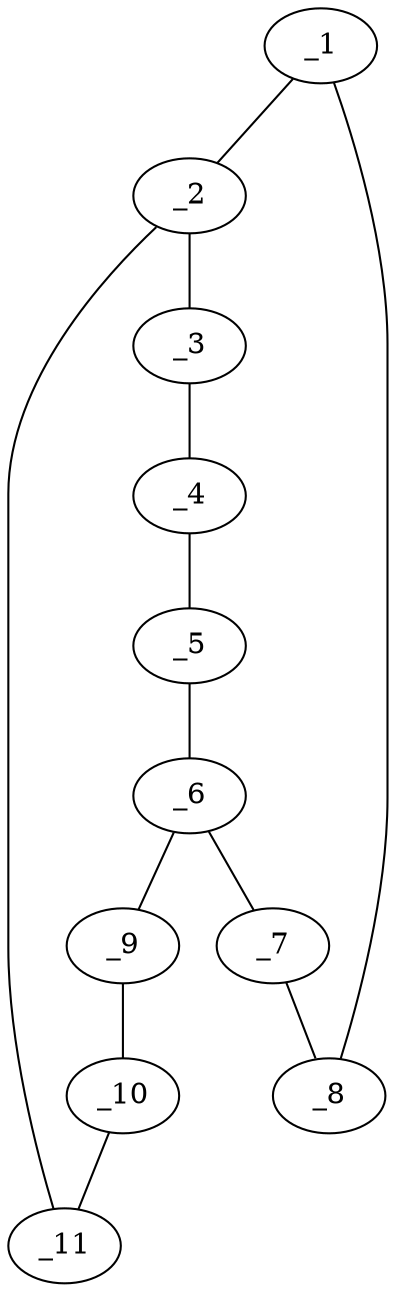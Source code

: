 graph molid626544 {
	_1	 [charge=0,
		chem=2,
		symbol="O  ",
		x="2.1045",
		y="-0.4859"];
	_2	 [charge=0,
		chem=17,
		symbol="Si ",
		x="4.7075",
		y="0.3219"];
	_1 -- _2	 [valence=1];
	_8	 [charge=0,
		chem=1,
		symbol="C  ",
		x=2,
		y="-1.4804"];
	_1 -- _8	 [valence=1];
	_3	 [charge=0,
		chem=2,
		symbol="O  ",
		x="4.629",
		y="1.7827"];
	_2 -- _3	 [valence=1];
	_11	 [charge=0,
		chem=2,
		symbol="O  ",
		x="6.5722",
		y="-0.1258"];
	_2 -- _11	 [valence=1];
	_4	 [charge=0,
		chem=1,
		symbol="C  ",
		x="3.6345",
		y="1.8872"];
	_3 -- _4	 [valence=1];
	_5	 [charge=0,
		chem=1,
		symbol="C  ",
		x="3.2278",
		y="0.9736"];
	_4 -- _5	 [valence=1];
	_6	 [charge=0,
		chem=4,
		symbol="N  ",
		x="4.4487",
		y="-0.644"];
	_5 -- _6	 [valence=1];
	_7	 [charge=0,
		chem=1,
		symbol="C  ",
		x="2.9135",
		y="-1.8872"];
	_6 -- _7	 [valence=1];
	_9	 [charge=0,
		chem=1,
		symbol="C  ",
		x="6.1534",
		y="-1.6887"];
	_6 -- _9	 [valence=1];
	_7 -- _8	 [valence=1];
	_10	 [charge=0,
		chem=1,
		symbol="C  ",
		x="6.9305",
		y="-1.0594"];
	_9 -- _10	 [valence=1];
	_10 -- _11	 [valence=1];
}
